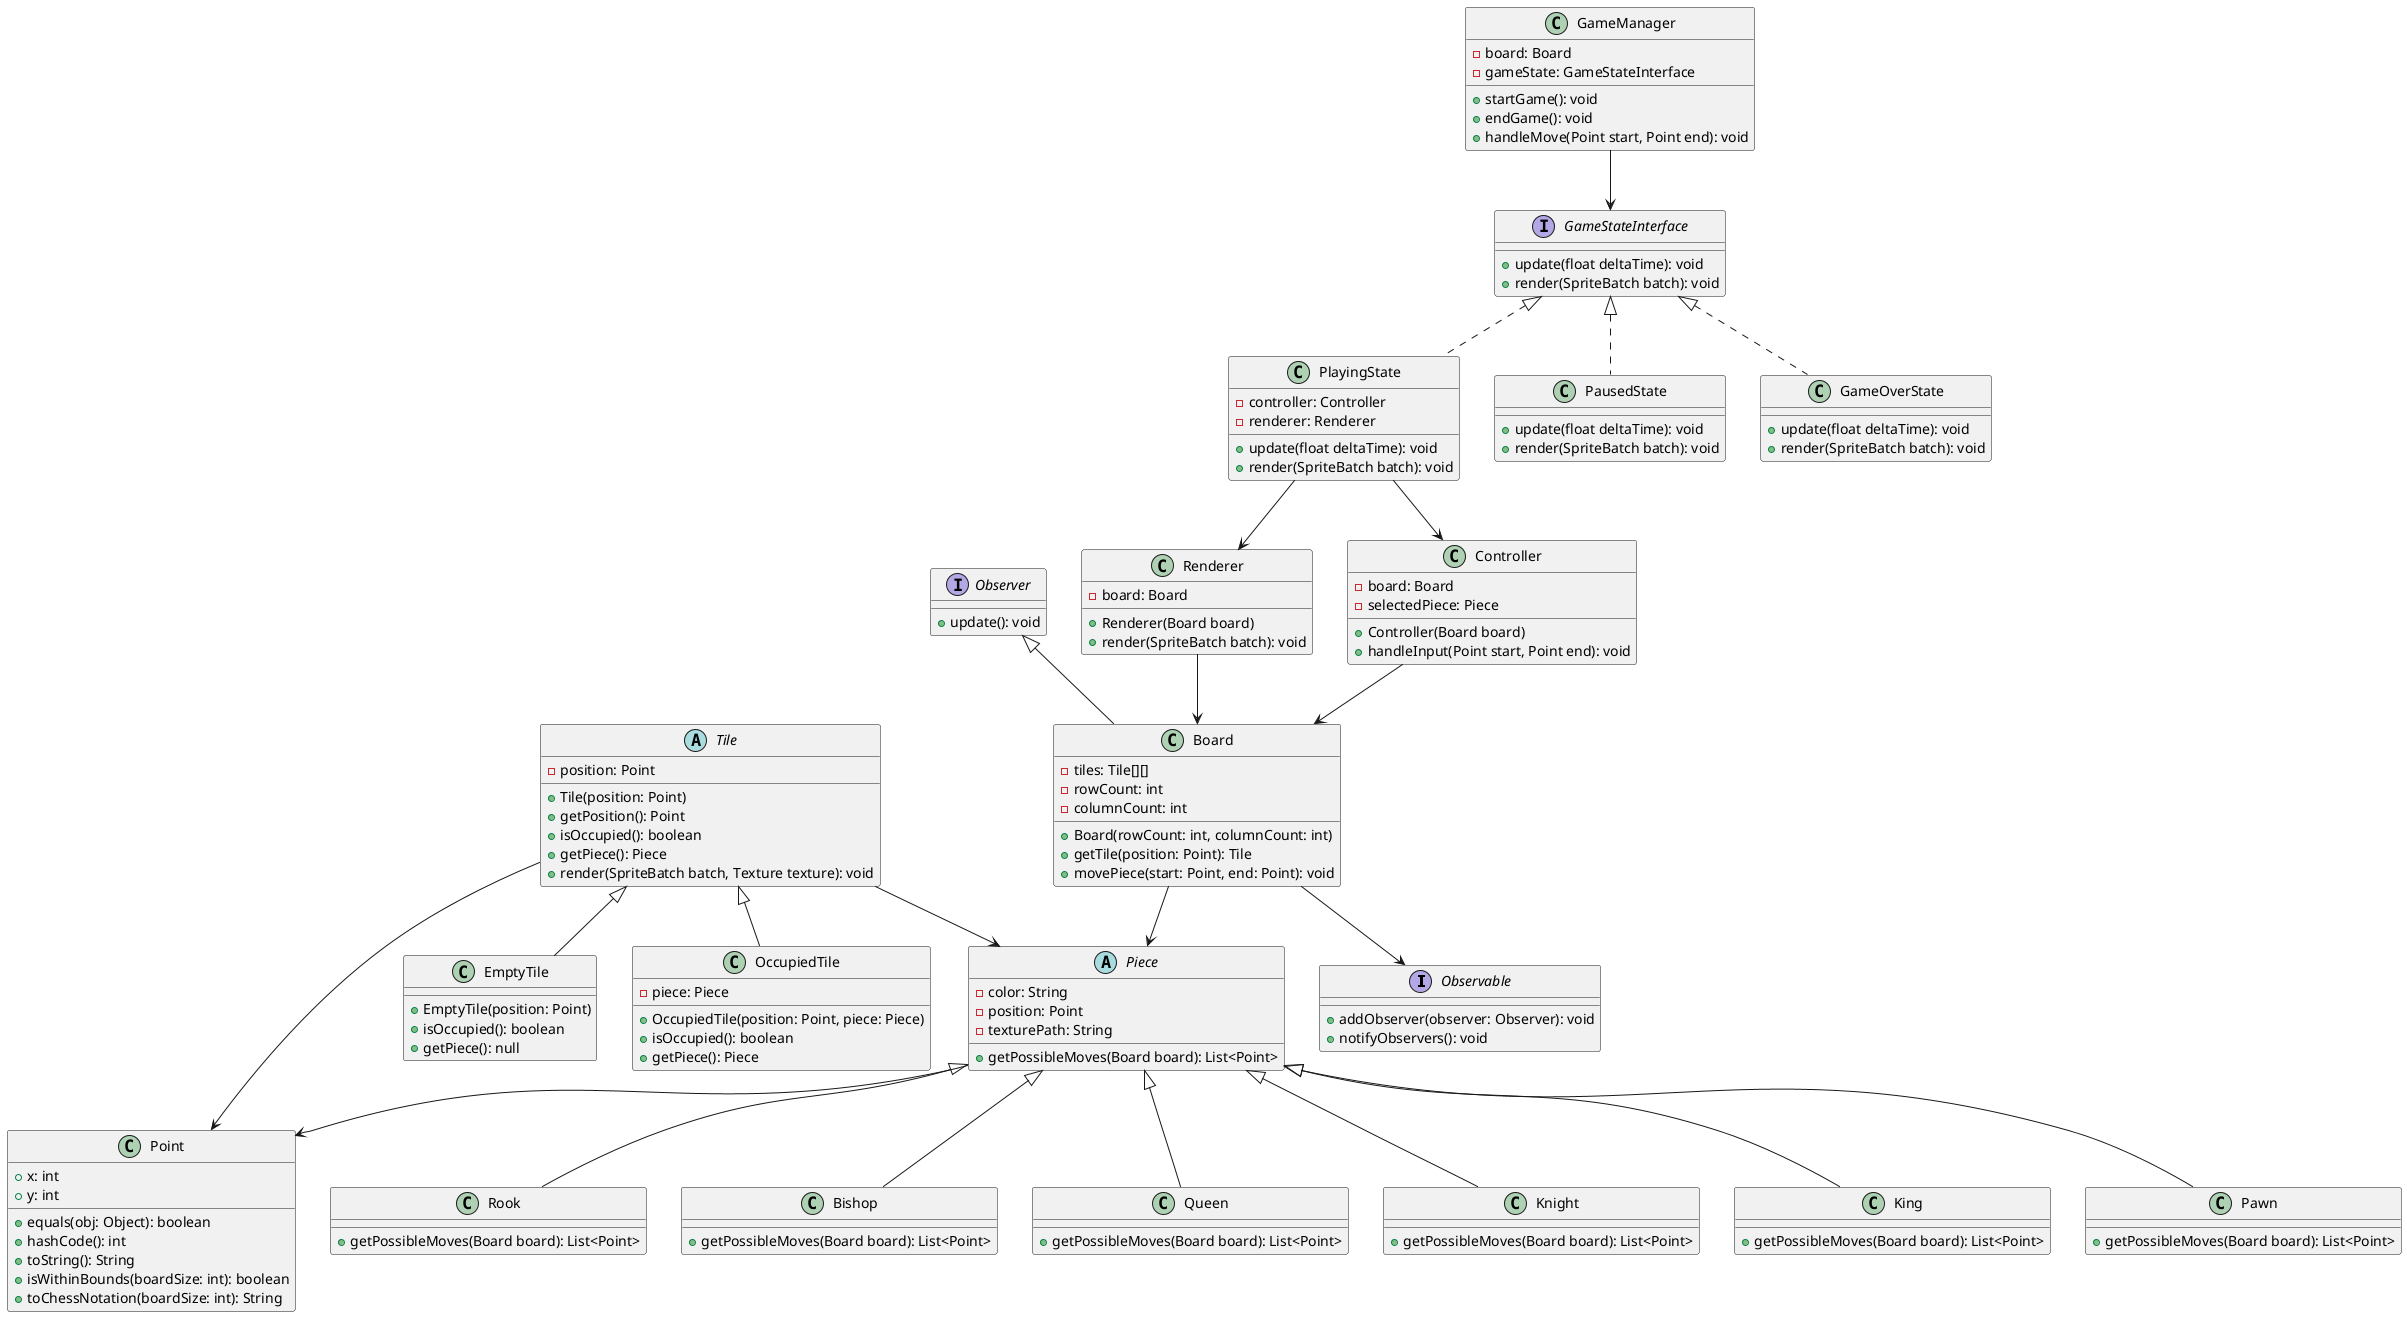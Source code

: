 @startuml

' Interfaces for Observer Pattern
interface Observable {
    +addObserver(observer: Observer): void
    +notifyObservers(): void
}

interface Observer {
    +update(): void
}

' Core domain classes
class Point {
    +x: int
    +y: int
    +equals(obj: Object): boolean
    +hashCode(): int
    +toString(): String
    +isWithinBounds(boardSize: int): boolean
    +toChessNotation(boardSize: int): String
}

abstract class Tile {
    -position: Point
    +Tile(position: Point)
    +getPosition(): Point
    +isOccupied(): boolean
    +getPiece(): Piece
    +render(SpriteBatch batch, Texture texture): void
}

class EmptyTile extends Tile {
    +EmptyTile(position: Point)
    +isOccupied(): boolean
    +getPiece(): null
}

class OccupiedTile extends Tile {
    -piece: Piece
    +OccupiedTile(position: Point, piece: Piece)
    +isOccupied(): boolean
    +getPiece(): Piece
}

abstract class Piece {
    -color: String
    -position: Point
    -texturePath: String
    +getPossibleMoves(Board board): List<Point>
}

class Rook extends Piece {
    +getPossibleMoves(Board board): List<Point>
}

class Bishop extends Piece {
    +getPossibleMoves(Board board): List<Point>
}

class Queen extends Piece {
    +getPossibleMoves(Board board): List<Point>
}

class Knight extends Piece {
    +getPossibleMoves(Board board): List<Point>
}

class King extends Piece {
    +getPossibleMoves(Board board): List<Point>
}

class Pawn extends Piece {
    +getPossibleMoves(Board board): List<Point>
}

class Board {
    -tiles: Tile[][]
    -rowCount: int
    -columnCount: int
    +Board(rowCount: int, columnCount: int)
    +getTile(position: Point): Tile
    +movePiece(start: Point, end: Point): void
}

class Renderer {
    -board: Board
    +Renderer(Board board)
    +render(SpriteBatch batch): void
}

class Controller {
    -board: Board
    -selectedPiece: Piece
    +Controller(Board board)
    +handleInput(Point start, Point end): void
}

class GameManager {
    -board: Board
    -gameState: GameStateInterface
    +startGame(): void
    +endGame(): void
    +handleMove(Point start, Point end): void
}

interface GameStateInterface {
    +update(float deltaTime): void
    +render(SpriteBatch batch): void
}

class PlayingState implements GameStateInterface {
    -controller: Controller
    -renderer: Renderer
    +update(float deltaTime): void
    +render(SpriteBatch batch): void
}

class PausedState implements GameStateInterface {
    +update(float deltaTime): void
    +render(SpriteBatch batch): void
}

class GameOverState implements GameStateInterface {
    +update(float deltaTime): void
    +render(SpriteBatch batch): void
}

GameManager --> GameStateInterface
PlayingState --> Renderer
PlayingState --> Controller
Renderer --> Board
Controller --> Board
Piece --> Point
Tile --> Point
Board --> Piece
Tile --> Piece
Board --> Observable
Observer <|-- Board

@enduml
